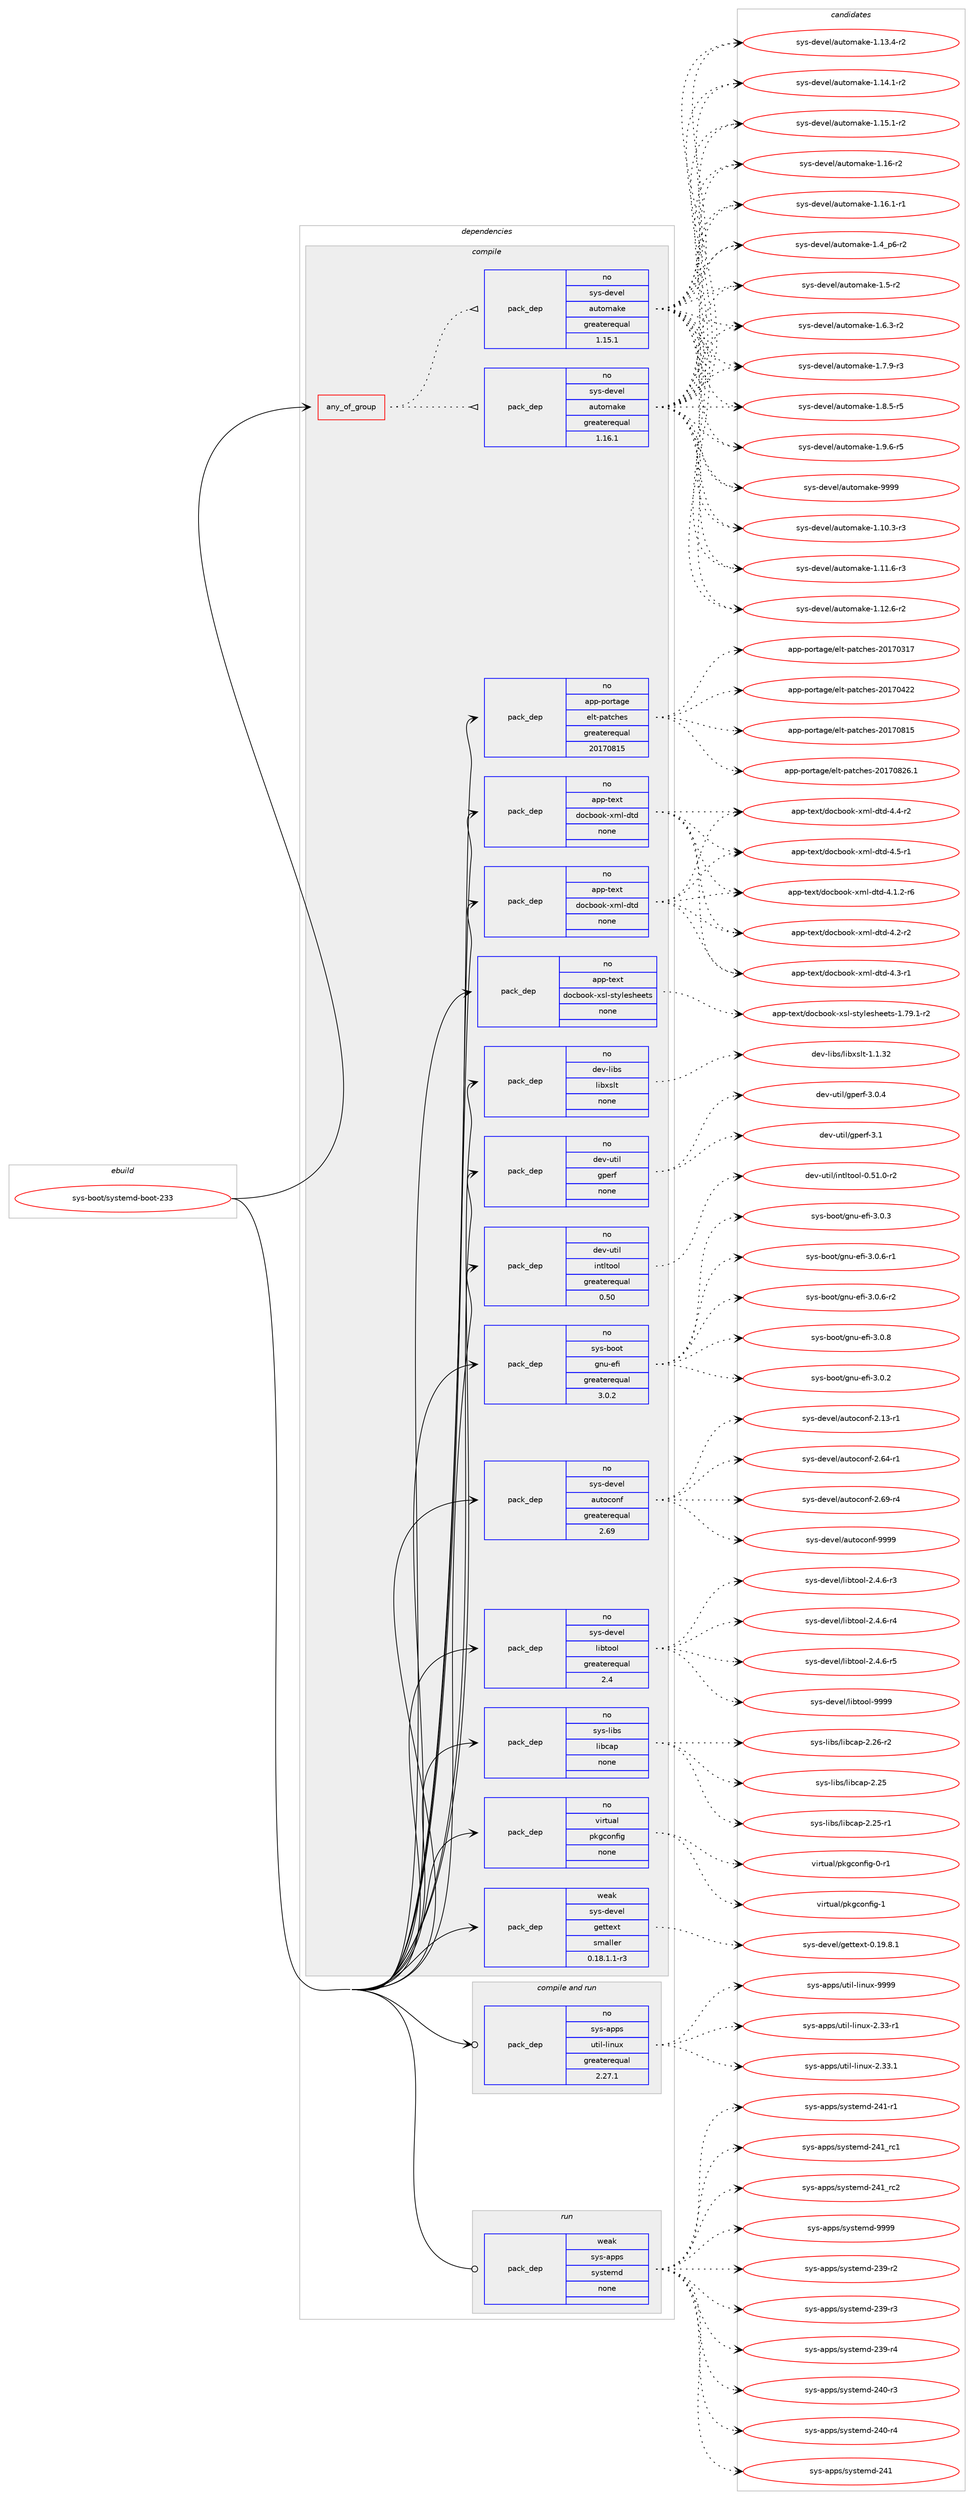 digraph prolog {

# *************
# Graph options
# *************

newrank=true;
concentrate=true;
compound=true;
graph [rankdir=LR,fontname=Helvetica,fontsize=10,ranksep=1.5];#, ranksep=2.5, nodesep=0.2];
edge  [arrowhead=vee];
node  [fontname=Helvetica,fontsize=10];

# **********
# The ebuild
# **********

subgraph cluster_leftcol {
color=gray;
rank=same;
label=<<i>ebuild</i>>;
id [label="sys-boot/systemd-boot-233", color=red, width=4, href="../sys-boot/systemd-boot-233.svg"];
}

# ****************
# The dependencies
# ****************

subgraph cluster_midcol {
color=gray;
label=<<i>dependencies</i>>;
subgraph cluster_compile {
fillcolor="#eeeeee";
style=filled;
label=<<i>compile</i>>;
subgraph any27302 {
dependency1719662 [label=<<TABLE BORDER="0" CELLBORDER="1" CELLSPACING="0" CELLPADDING="4"><TR><TD CELLPADDING="10">any_of_group</TD></TR></TABLE>>, shape=none, color=red];subgraph pack1233235 {
dependency1719663 [label=<<TABLE BORDER="0" CELLBORDER="1" CELLSPACING="0" CELLPADDING="4" WIDTH="220"><TR><TD ROWSPAN="6" CELLPADDING="30">pack_dep</TD></TR><TR><TD WIDTH="110">no</TD></TR><TR><TD>sys-devel</TD></TR><TR><TD>automake</TD></TR><TR><TD>greaterequal</TD></TR><TR><TD>1.16.1</TD></TR></TABLE>>, shape=none, color=blue];
}
dependency1719662:e -> dependency1719663:w [weight=20,style="dotted",arrowhead="oinv"];
subgraph pack1233236 {
dependency1719664 [label=<<TABLE BORDER="0" CELLBORDER="1" CELLSPACING="0" CELLPADDING="4" WIDTH="220"><TR><TD ROWSPAN="6" CELLPADDING="30">pack_dep</TD></TR><TR><TD WIDTH="110">no</TD></TR><TR><TD>sys-devel</TD></TR><TR><TD>automake</TD></TR><TR><TD>greaterequal</TD></TR><TR><TD>1.15.1</TD></TR></TABLE>>, shape=none, color=blue];
}
dependency1719662:e -> dependency1719664:w [weight=20,style="dotted",arrowhead="oinv"];
}
id:e -> dependency1719662:w [weight=20,style="solid",arrowhead="vee"];
subgraph pack1233237 {
dependency1719665 [label=<<TABLE BORDER="0" CELLBORDER="1" CELLSPACING="0" CELLPADDING="4" WIDTH="220"><TR><TD ROWSPAN="6" CELLPADDING="30">pack_dep</TD></TR><TR><TD WIDTH="110">no</TD></TR><TR><TD>app-portage</TD></TR><TR><TD>elt-patches</TD></TR><TR><TD>greaterequal</TD></TR><TR><TD>20170815</TD></TR></TABLE>>, shape=none, color=blue];
}
id:e -> dependency1719665:w [weight=20,style="solid",arrowhead="vee"];
subgraph pack1233238 {
dependency1719666 [label=<<TABLE BORDER="0" CELLBORDER="1" CELLSPACING="0" CELLPADDING="4" WIDTH="220"><TR><TD ROWSPAN="6" CELLPADDING="30">pack_dep</TD></TR><TR><TD WIDTH="110">no</TD></TR><TR><TD>app-text</TD></TR><TR><TD>docbook-xml-dtd</TD></TR><TR><TD>none</TD></TR><TR><TD></TD></TR></TABLE>>, shape=none, color=blue];
}
id:e -> dependency1719666:w [weight=20,style="solid",arrowhead="vee"];
subgraph pack1233239 {
dependency1719667 [label=<<TABLE BORDER="0" CELLBORDER="1" CELLSPACING="0" CELLPADDING="4" WIDTH="220"><TR><TD ROWSPAN="6" CELLPADDING="30">pack_dep</TD></TR><TR><TD WIDTH="110">no</TD></TR><TR><TD>app-text</TD></TR><TR><TD>docbook-xml-dtd</TD></TR><TR><TD>none</TD></TR><TR><TD></TD></TR></TABLE>>, shape=none, color=blue];
}
id:e -> dependency1719667:w [weight=20,style="solid",arrowhead="vee"];
subgraph pack1233240 {
dependency1719668 [label=<<TABLE BORDER="0" CELLBORDER="1" CELLSPACING="0" CELLPADDING="4" WIDTH="220"><TR><TD ROWSPAN="6" CELLPADDING="30">pack_dep</TD></TR><TR><TD WIDTH="110">no</TD></TR><TR><TD>app-text</TD></TR><TR><TD>docbook-xsl-stylesheets</TD></TR><TR><TD>none</TD></TR><TR><TD></TD></TR></TABLE>>, shape=none, color=blue];
}
id:e -> dependency1719668:w [weight=20,style="solid",arrowhead="vee"];
subgraph pack1233241 {
dependency1719669 [label=<<TABLE BORDER="0" CELLBORDER="1" CELLSPACING="0" CELLPADDING="4" WIDTH="220"><TR><TD ROWSPAN="6" CELLPADDING="30">pack_dep</TD></TR><TR><TD WIDTH="110">no</TD></TR><TR><TD>dev-libs</TD></TR><TR><TD>libxslt</TD></TR><TR><TD>none</TD></TR><TR><TD></TD></TR></TABLE>>, shape=none, color=blue];
}
id:e -> dependency1719669:w [weight=20,style="solid",arrowhead="vee"];
subgraph pack1233242 {
dependency1719670 [label=<<TABLE BORDER="0" CELLBORDER="1" CELLSPACING="0" CELLPADDING="4" WIDTH="220"><TR><TD ROWSPAN="6" CELLPADDING="30">pack_dep</TD></TR><TR><TD WIDTH="110">no</TD></TR><TR><TD>dev-util</TD></TR><TR><TD>gperf</TD></TR><TR><TD>none</TD></TR><TR><TD></TD></TR></TABLE>>, shape=none, color=blue];
}
id:e -> dependency1719670:w [weight=20,style="solid",arrowhead="vee"];
subgraph pack1233243 {
dependency1719671 [label=<<TABLE BORDER="0" CELLBORDER="1" CELLSPACING="0" CELLPADDING="4" WIDTH="220"><TR><TD ROWSPAN="6" CELLPADDING="30">pack_dep</TD></TR><TR><TD WIDTH="110">no</TD></TR><TR><TD>dev-util</TD></TR><TR><TD>intltool</TD></TR><TR><TD>greaterequal</TD></TR><TR><TD>0.50</TD></TR></TABLE>>, shape=none, color=blue];
}
id:e -> dependency1719671:w [weight=20,style="solid",arrowhead="vee"];
subgraph pack1233244 {
dependency1719672 [label=<<TABLE BORDER="0" CELLBORDER="1" CELLSPACING="0" CELLPADDING="4" WIDTH="220"><TR><TD ROWSPAN="6" CELLPADDING="30">pack_dep</TD></TR><TR><TD WIDTH="110">no</TD></TR><TR><TD>sys-boot</TD></TR><TR><TD>gnu-efi</TD></TR><TR><TD>greaterequal</TD></TR><TR><TD>3.0.2</TD></TR></TABLE>>, shape=none, color=blue];
}
id:e -> dependency1719672:w [weight=20,style="solid",arrowhead="vee"];
subgraph pack1233245 {
dependency1719673 [label=<<TABLE BORDER="0" CELLBORDER="1" CELLSPACING="0" CELLPADDING="4" WIDTH="220"><TR><TD ROWSPAN="6" CELLPADDING="30">pack_dep</TD></TR><TR><TD WIDTH="110">no</TD></TR><TR><TD>sys-devel</TD></TR><TR><TD>autoconf</TD></TR><TR><TD>greaterequal</TD></TR><TR><TD>2.69</TD></TR></TABLE>>, shape=none, color=blue];
}
id:e -> dependency1719673:w [weight=20,style="solid",arrowhead="vee"];
subgraph pack1233246 {
dependency1719674 [label=<<TABLE BORDER="0" CELLBORDER="1" CELLSPACING="0" CELLPADDING="4" WIDTH="220"><TR><TD ROWSPAN="6" CELLPADDING="30">pack_dep</TD></TR><TR><TD WIDTH="110">no</TD></TR><TR><TD>sys-devel</TD></TR><TR><TD>libtool</TD></TR><TR><TD>greaterequal</TD></TR><TR><TD>2.4</TD></TR></TABLE>>, shape=none, color=blue];
}
id:e -> dependency1719674:w [weight=20,style="solid",arrowhead="vee"];
subgraph pack1233247 {
dependency1719675 [label=<<TABLE BORDER="0" CELLBORDER="1" CELLSPACING="0" CELLPADDING="4" WIDTH="220"><TR><TD ROWSPAN="6" CELLPADDING="30">pack_dep</TD></TR><TR><TD WIDTH="110">no</TD></TR><TR><TD>sys-libs</TD></TR><TR><TD>libcap</TD></TR><TR><TD>none</TD></TR><TR><TD></TD></TR></TABLE>>, shape=none, color=blue];
}
id:e -> dependency1719675:w [weight=20,style="solid",arrowhead="vee"];
subgraph pack1233248 {
dependency1719676 [label=<<TABLE BORDER="0" CELLBORDER="1" CELLSPACING="0" CELLPADDING="4" WIDTH="220"><TR><TD ROWSPAN="6" CELLPADDING="30">pack_dep</TD></TR><TR><TD WIDTH="110">no</TD></TR><TR><TD>virtual</TD></TR><TR><TD>pkgconfig</TD></TR><TR><TD>none</TD></TR><TR><TD></TD></TR></TABLE>>, shape=none, color=blue];
}
id:e -> dependency1719676:w [weight=20,style="solid",arrowhead="vee"];
subgraph pack1233249 {
dependency1719677 [label=<<TABLE BORDER="0" CELLBORDER="1" CELLSPACING="0" CELLPADDING="4" WIDTH="220"><TR><TD ROWSPAN="6" CELLPADDING="30">pack_dep</TD></TR><TR><TD WIDTH="110">weak</TD></TR><TR><TD>sys-devel</TD></TR><TR><TD>gettext</TD></TR><TR><TD>smaller</TD></TR><TR><TD>0.18.1.1-r3</TD></TR></TABLE>>, shape=none, color=blue];
}
id:e -> dependency1719677:w [weight=20,style="solid",arrowhead="vee"];
}
subgraph cluster_compileandrun {
fillcolor="#eeeeee";
style=filled;
label=<<i>compile and run</i>>;
subgraph pack1233250 {
dependency1719678 [label=<<TABLE BORDER="0" CELLBORDER="1" CELLSPACING="0" CELLPADDING="4" WIDTH="220"><TR><TD ROWSPAN="6" CELLPADDING="30">pack_dep</TD></TR><TR><TD WIDTH="110">no</TD></TR><TR><TD>sys-apps</TD></TR><TR><TD>util-linux</TD></TR><TR><TD>greaterequal</TD></TR><TR><TD>2.27.1</TD></TR></TABLE>>, shape=none, color=blue];
}
id:e -> dependency1719678:w [weight=20,style="solid",arrowhead="odotvee"];
}
subgraph cluster_run {
fillcolor="#eeeeee";
style=filled;
label=<<i>run</i>>;
subgraph pack1233251 {
dependency1719679 [label=<<TABLE BORDER="0" CELLBORDER="1" CELLSPACING="0" CELLPADDING="4" WIDTH="220"><TR><TD ROWSPAN="6" CELLPADDING="30">pack_dep</TD></TR><TR><TD WIDTH="110">weak</TD></TR><TR><TD>sys-apps</TD></TR><TR><TD>systemd</TD></TR><TR><TD>none</TD></TR><TR><TD></TD></TR></TABLE>>, shape=none, color=blue];
}
id:e -> dependency1719679:w [weight=20,style="solid",arrowhead="odot"];
}
}

# **************
# The candidates
# **************

subgraph cluster_choices {
rank=same;
color=gray;
label=<<i>candidates</i>>;

subgraph choice1233235 {
color=black;
nodesep=1;
choice11512111545100101118101108479711711611110997107101454946494846514511451 [label="sys-devel/automake-1.10.3-r3", color=red, width=4,href="../sys-devel/automake-1.10.3-r3.svg"];
choice11512111545100101118101108479711711611110997107101454946494946544511451 [label="sys-devel/automake-1.11.6-r3", color=red, width=4,href="../sys-devel/automake-1.11.6-r3.svg"];
choice11512111545100101118101108479711711611110997107101454946495046544511450 [label="sys-devel/automake-1.12.6-r2", color=red, width=4,href="../sys-devel/automake-1.12.6-r2.svg"];
choice11512111545100101118101108479711711611110997107101454946495146524511450 [label="sys-devel/automake-1.13.4-r2", color=red, width=4,href="../sys-devel/automake-1.13.4-r2.svg"];
choice11512111545100101118101108479711711611110997107101454946495246494511450 [label="sys-devel/automake-1.14.1-r2", color=red, width=4,href="../sys-devel/automake-1.14.1-r2.svg"];
choice11512111545100101118101108479711711611110997107101454946495346494511450 [label="sys-devel/automake-1.15.1-r2", color=red, width=4,href="../sys-devel/automake-1.15.1-r2.svg"];
choice1151211154510010111810110847971171161111099710710145494649544511450 [label="sys-devel/automake-1.16-r2", color=red, width=4,href="../sys-devel/automake-1.16-r2.svg"];
choice11512111545100101118101108479711711611110997107101454946495446494511449 [label="sys-devel/automake-1.16.1-r1", color=red, width=4,href="../sys-devel/automake-1.16.1-r1.svg"];
choice115121115451001011181011084797117116111109971071014549465295112544511450 [label="sys-devel/automake-1.4_p6-r2", color=red, width=4,href="../sys-devel/automake-1.4_p6-r2.svg"];
choice11512111545100101118101108479711711611110997107101454946534511450 [label="sys-devel/automake-1.5-r2", color=red, width=4,href="../sys-devel/automake-1.5-r2.svg"];
choice115121115451001011181011084797117116111109971071014549465446514511450 [label="sys-devel/automake-1.6.3-r2", color=red, width=4,href="../sys-devel/automake-1.6.3-r2.svg"];
choice115121115451001011181011084797117116111109971071014549465546574511451 [label="sys-devel/automake-1.7.9-r3", color=red, width=4,href="../sys-devel/automake-1.7.9-r3.svg"];
choice115121115451001011181011084797117116111109971071014549465646534511453 [label="sys-devel/automake-1.8.5-r5", color=red, width=4,href="../sys-devel/automake-1.8.5-r5.svg"];
choice115121115451001011181011084797117116111109971071014549465746544511453 [label="sys-devel/automake-1.9.6-r5", color=red, width=4,href="../sys-devel/automake-1.9.6-r5.svg"];
choice115121115451001011181011084797117116111109971071014557575757 [label="sys-devel/automake-9999", color=red, width=4,href="../sys-devel/automake-9999.svg"];
dependency1719663:e -> choice11512111545100101118101108479711711611110997107101454946494846514511451:w [style=dotted,weight="100"];
dependency1719663:e -> choice11512111545100101118101108479711711611110997107101454946494946544511451:w [style=dotted,weight="100"];
dependency1719663:e -> choice11512111545100101118101108479711711611110997107101454946495046544511450:w [style=dotted,weight="100"];
dependency1719663:e -> choice11512111545100101118101108479711711611110997107101454946495146524511450:w [style=dotted,weight="100"];
dependency1719663:e -> choice11512111545100101118101108479711711611110997107101454946495246494511450:w [style=dotted,weight="100"];
dependency1719663:e -> choice11512111545100101118101108479711711611110997107101454946495346494511450:w [style=dotted,weight="100"];
dependency1719663:e -> choice1151211154510010111810110847971171161111099710710145494649544511450:w [style=dotted,weight="100"];
dependency1719663:e -> choice11512111545100101118101108479711711611110997107101454946495446494511449:w [style=dotted,weight="100"];
dependency1719663:e -> choice115121115451001011181011084797117116111109971071014549465295112544511450:w [style=dotted,weight="100"];
dependency1719663:e -> choice11512111545100101118101108479711711611110997107101454946534511450:w [style=dotted,weight="100"];
dependency1719663:e -> choice115121115451001011181011084797117116111109971071014549465446514511450:w [style=dotted,weight="100"];
dependency1719663:e -> choice115121115451001011181011084797117116111109971071014549465546574511451:w [style=dotted,weight="100"];
dependency1719663:e -> choice115121115451001011181011084797117116111109971071014549465646534511453:w [style=dotted,weight="100"];
dependency1719663:e -> choice115121115451001011181011084797117116111109971071014549465746544511453:w [style=dotted,weight="100"];
dependency1719663:e -> choice115121115451001011181011084797117116111109971071014557575757:w [style=dotted,weight="100"];
}
subgraph choice1233236 {
color=black;
nodesep=1;
choice11512111545100101118101108479711711611110997107101454946494846514511451 [label="sys-devel/automake-1.10.3-r3", color=red, width=4,href="../sys-devel/automake-1.10.3-r3.svg"];
choice11512111545100101118101108479711711611110997107101454946494946544511451 [label="sys-devel/automake-1.11.6-r3", color=red, width=4,href="../sys-devel/automake-1.11.6-r3.svg"];
choice11512111545100101118101108479711711611110997107101454946495046544511450 [label="sys-devel/automake-1.12.6-r2", color=red, width=4,href="../sys-devel/automake-1.12.6-r2.svg"];
choice11512111545100101118101108479711711611110997107101454946495146524511450 [label="sys-devel/automake-1.13.4-r2", color=red, width=4,href="../sys-devel/automake-1.13.4-r2.svg"];
choice11512111545100101118101108479711711611110997107101454946495246494511450 [label="sys-devel/automake-1.14.1-r2", color=red, width=4,href="../sys-devel/automake-1.14.1-r2.svg"];
choice11512111545100101118101108479711711611110997107101454946495346494511450 [label="sys-devel/automake-1.15.1-r2", color=red, width=4,href="../sys-devel/automake-1.15.1-r2.svg"];
choice1151211154510010111810110847971171161111099710710145494649544511450 [label="sys-devel/automake-1.16-r2", color=red, width=4,href="../sys-devel/automake-1.16-r2.svg"];
choice11512111545100101118101108479711711611110997107101454946495446494511449 [label="sys-devel/automake-1.16.1-r1", color=red, width=4,href="../sys-devel/automake-1.16.1-r1.svg"];
choice115121115451001011181011084797117116111109971071014549465295112544511450 [label="sys-devel/automake-1.4_p6-r2", color=red, width=4,href="../sys-devel/automake-1.4_p6-r2.svg"];
choice11512111545100101118101108479711711611110997107101454946534511450 [label="sys-devel/automake-1.5-r2", color=red, width=4,href="../sys-devel/automake-1.5-r2.svg"];
choice115121115451001011181011084797117116111109971071014549465446514511450 [label="sys-devel/automake-1.6.3-r2", color=red, width=4,href="../sys-devel/automake-1.6.3-r2.svg"];
choice115121115451001011181011084797117116111109971071014549465546574511451 [label="sys-devel/automake-1.7.9-r3", color=red, width=4,href="../sys-devel/automake-1.7.9-r3.svg"];
choice115121115451001011181011084797117116111109971071014549465646534511453 [label="sys-devel/automake-1.8.5-r5", color=red, width=4,href="../sys-devel/automake-1.8.5-r5.svg"];
choice115121115451001011181011084797117116111109971071014549465746544511453 [label="sys-devel/automake-1.9.6-r5", color=red, width=4,href="../sys-devel/automake-1.9.6-r5.svg"];
choice115121115451001011181011084797117116111109971071014557575757 [label="sys-devel/automake-9999", color=red, width=4,href="../sys-devel/automake-9999.svg"];
dependency1719664:e -> choice11512111545100101118101108479711711611110997107101454946494846514511451:w [style=dotted,weight="100"];
dependency1719664:e -> choice11512111545100101118101108479711711611110997107101454946494946544511451:w [style=dotted,weight="100"];
dependency1719664:e -> choice11512111545100101118101108479711711611110997107101454946495046544511450:w [style=dotted,weight="100"];
dependency1719664:e -> choice11512111545100101118101108479711711611110997107101454946495146524511450:w [style=dotted,weight="100"];
dependency1719664:e -> choice11512111545100101118101108479711711611110997107101454946495246494511450:w [style=dotted,weight="100"];
dependency1719664:e -> choice11512111545100101118101108479711711611110997107101454946495346494511450:w [style=dotted,weight="100"];
dependency1719664:e -> choice1151211154510010111810110847971171161111099710710145494649544511450:w [style=dotted,weight="100"];
dependency1719664:e -> choice11512111545100101118101108479711711611110997107101454946495446494511449:w [style=dotted,weight="100"];
dependency1719664:e -> choice115121115451001011181011084797117116111109971071014549465295112544511450:w [style=dotted,weight="100"];
dependency1719664:e -> choice11512111545100101118101108479711711611110997107101454946534511450:w [style=dotted,weight="100"];
dependency1719664:e -> choice115121115451001011181011084797117116111109971071014549465446514511450:w [style=dotted,weight="100"];
dependency1719664:e -> choice115121115451001011181011084797117116111109971071014549465546574511451:w [style=dotted,weight="100"];
dependency1719664:e -> choice115121115451001011181011084797117116111109971071014549465646534511453:w [style=dotted,weight="100"];
dependency1719664:e -> choice115121115451001011181011084797117116111109971071014549465746544511453:w [style=dotted,weight="100"];
dependency1719664:e -> choice115121115451001011181011084797117116111109971071014557575757:w [style=dotted,weight="100"];
}
subgraph choice1233237 {
color=black;
nodesep=1;
choice97112112451121111141169710310147101108116451129711699104101115455048495548514955 [label="app-portage/elt-patches-20170317", color=red, width=4,href="../app-portage/elt-patches-20170317.svg"];
choice97112112451121111141169710310147101108116451129711699104101115455048495548525050 [label="app-portage/elt-patches-20170422", color=red, width=4,href="../app-portage/elt-patches-20170422.svg"];
choice97112112451121111141169710310147101108116451129711699104101115455048495548564953 [label="app-portage/elt-patches-20170815", color=red, width=4,href="../app-portage/elt-patches-20170815.svg"];
choice971121124511211111411697103101471011081164511297116991041011154550484955485650544649 [label="app-portage/elt-patches-20170826.1", color=red, width=4,href="../app-portage/elt-patches-20170826.1.svg"];
dependency1719665:e -> choice97112112451121111141169710310147101108116451129711699104101115455048495548514955:w [style=dotted,weight="100"];
dependency1719665:e -> choice97112112451121111141169710310147101108116451129711699104101115455048495548525050:w [style=dotted,weight="100"];
dependency1719665:e -> choice97112112451121111141169710310147101108116451129711699104101115455048495548564953:w [style=dotted,weight="100"];
dependency1719665:e -> choice971121124511211111411697103101471011081164511297116991041011154550484955485650544649:w [style=dotted,weight="100"];
}
subgraph choice1233238 {
color=black;
nodesep=1;
choice971121124511610112011647100111999811111110745120109108451001161004552464946504511454 [label="app-text/docbook-xml-dtd-4.1.2-r6", color=red, width=4,href="../app-text/docbook-xml-dtd-4.1.2-r6.svg"];
choice97112112451161011201164710011199981111111074512010910845100116100455246504511450 [label="app-text/docbook-xml-dtd-4.2-r2", color=red, width=4,href="../app-text/docbook-xml-dtd-4.2-r2.svg"];
choice97112112451161011201164710011199981111111074512010910845100116100455246514511449 [label="app-text/docbook-xml-dtd-4.3-r1", color=red, width=4,href="../app-text/docbook-xml-dtd-4.3-r1.svg"];
choice97112112451161011201164710011199981111111074512010910845100116100455246524511450 [label="app-text/docbook-xml-dtd-4.4-r2", color=red, width=4,href="../app-text/docbook-xml-dtd-4.4-r2.svg"];
choice97112112451161011201164710011199981111111074512010910845100116100455246534511449 [label="app-text/docbook-xml-dtd-4.5-r1", color=red, width=4,href="../app-text/docbook-xml-dtd-4.5-r1.svg"];
dependency1719666:e -> choice971121124511610112011647100111999811111110745120109108451001161004552464946504511454:w [style=dotted,weight="100"];
dependency1719666:e -> choice97112112451161011201164710011199981111111074512010910845100116100455246504511450:w [style=dotted,weight="100"];
dependency1719666:e -> choice97112112451161011201164710011199981111111074512010910845100116100455246514511449:w [style=dotted,weight="100"];
dependency1719666:e -> choice97112112451161011201164710011199981111111074512010910845100116100455246524511450:w [style=dotted,weight="100"];
dependency1719666:e -> choice97112112451161011201164710011199981111111074512010910845100116100455246534511449:w [style=dotted,weight="100"];
}
subgraph choice1233239 {
color=black;
nodesep=1;
choice971121124511610112011647100111999811111110745120109108451001161004552464946504511454 [label="app-text/docbook-xml-dtd-4.1.2-r6", color=red, width=4,href="../app-text/docbook-xml-dtd-4.1.2-r6.svg"];
choice97112112451161011201164710011199981111111074512010910845100116100455246504511450 [label="app-text/docbook-xml-dtd-4.2-r2", color=red, width=4,href="../app-text/docbook-xml-dtd-4.2-r2.svg"];
choice97112112451161011201164710011199981111111074512010910845100116100455246514511449 [label="app-text/docbook-xml-dtd-4.3-r1", color=red, width=4,href="../app-text/docbook-xml-dtd-4.3-r1.svg"];
choice97112112451161011201164710011199981111111074512010910845100116100455246524511450 [label="app-text/docbook-xml-dtd-4.4-r2", color=red, width=4,href="../app-text/docbook-xml-dtd-4.4-r2.svg"];
choice97112112451161011201164710011199981111111074512010910845100116100455246534511449 [label="app-text/docbook-xml-dtd-4.5-r1", color=red, width=4,href="../app-text/docbook-xml-dtd-4.5-r1.svg"];
dependency1719667:e -> choice971121124511610112011647100111999811111110745120109108451001161004552464946504511454:w [style=dotted,weight="100"];
dependency1719667:e -> choice97112112451161011201164710011199981111111074512010910845100116100455246504511450:w [style=dotted,weight="100"];
dependency1719667:e -> choice97112112451161011201164710011199981111111074512010910845100116100455246514511449:w [style=dotted,weight="100"];
dependency1719667:e -> choice97112112451161011201164710011199981111111074512010910845100116100455246524511450:w [style=dotted,weight="100"];
dependency1719667:e -> choice97112112451161011201164710011199981111111074512010910845100116100455246534511449:w [style=dotted,weight="100"];
}
subgraph choice1233240 {
color=black;
nodesep=1;
choice97112112451161011201164710011199981111111074512011510845115116121108101115104101101116115454946555746494511450 [label="app-text/docbook-xsl-stylesheets-1.79.1-r2", color=red, width=4,href="../app-text/docbook-xsl-stylesheets-1.79.1-r2.svg"];
dependency1719668:e -> choice97112112451161011201164710011199981111111074512011510845115116121108101115104101101116115454946555746494511450:w [style=dotted,weight="100"];
}
subgraph choice1233241 {
color=black;
nodesep=1;
choice1001011184510810598115471081059812011510811645494649465150 [label="dev-libs/libxslt-1.1.32", color=red, width=4,href="../dev-libs/libxslt-1.1.32.svg"];
dependency1719669:e -> choice1001011184510810598115471081059812011510811645494649465150:w [style=dotted,weight="100"];
}
subgraph choice1233242 {
color=black;
nodesep=1;
choice1001011184511711610510847103112101114102455146484652 [label="dev-util/gperf-3.0.4", color=red, width=4,href="../dev-util/gperf-3.0.4.svg"];
choice100101118451171161051084710311210111410245514649 [label="dev-util/gperf-3.1", color=red, width=4,href="../dev-util/gperf-3.1.svg"];
dependency1719670:e -> choice1001011184511711610510847103112101114102455146484652:w [style=dotted,weight="100"];
dependency1719670:e -> choice100101118451171161051084710311210111410245514649:w [style=dotted,weight="100"];
}
subgraph choice1233243 {
color=black;
nodesep=1;
choice1001011184511711610510847105110116108116111111108454846534946484511450 [label="dev-util/intltool-0.51.0-r2", color=red, width=4,href="../dev-util/intltool-0.51.0-r2.svg"];
dependency1719671:e -> choice1001011184511711610510847105110116108116111111108454846534946484511450:w [style=dotted,weight="100"];
}
subgraph choice1233244 {
color=black;
nodesep=1;
choice11512111545981111111164710311011745101102105455146484650 [label="sys-boot/gnu-efi-3.0.2", color=red, width=4,href="../sys-boot/gnu-efi-3.0.2.svg"];
choice11512111545981111111164710311011745101102105455146484651 [label="sys-boot/gnu-efi-3.0.3", color=red, width=4,href="../sys-boot/gnu-efi-3.0.3.svg"];
choice115121115459811111111647103110117451011021054551464846544511449 [label="sys-boot/gnu-efi-3.0.6-r1", color=red, width=4,href="../sys-boot/gnu-efi-3.0.6-r1.svg"];
choice115121115459811111111647103110117451011021054551464846544511450 [label="sys-boot/gnu-efi-3.0.6-r2", color=red, width=4,href="../sys-boot/gnu-efi-3.0.6-r2.svg"];
choice11512111545981111111164710311011745101102105455146484656 [label="sys-boot/gnu-efi-3.0.8", color=red, width=4,href="../sys-boot/gnu-efi-3.0.8.svg"];
dependency1719672:e -> choice11512111545981111111164710311011745101102105455146484650:w [style=dotted,weight="100"];
dependency1719672:e -> choice11512111545981111111164710311011745101102105455146484651:w [style=dotted,weight="100"];
dependency1719672:e -> choice115121115459811111111647103110117451011021054551464846544511449:w [style=dotted,weight="100"];
dependency1719672:e -> choice115121115459811111111647103110117451011021054551464846544511450:w [style=dotted,weight="100"];
dependency1719672:e -> choice11512111545981111111164710311011745101102105455146484656:w [style=dotted,weight="100"];
}
subgraph choice1233245 {
color=black;
nodesep=1;
choice1151211154510010111810110847971171161119911111010245504649514511449 [label="sys-devel/autoconf-2.13-r1", color=red, width=4,href="../sys-devel/autoconf-2.13-r1.svg"];
choice1151211154510010111810110847971171161119911111010245504654524511449 [label="sys-devel/autoconf-2.64-r1", color=red, width=4,href="../sys-devel/autoconf-2.64-r1.svg"];
choice1151211154510010111810110847971171161119911111010245504654574511452 [label="sys-devel/autoconf-2.69-r4", color=red, width=4,href="../sys-devel/autoconf-2.69-r4.svg"];
choice115121115451001011181011084797117116111991111101024557575757 [label="sys-devel/autoconf-9999", color=red, width=4,href="../sys-devel/autoconf-9999.svg"];
dependency1719673:e -> choice1151211154510010111810110847971171161119911111010245504649514511449:w [style=dotted,weight="100"];
dependency1719673:e -> choice1151211154510010111810110847971171161119911111010245504654524511449:w [style=dotted,weight="100"];
dependency1719673:e -> choice1151211154510010111810110847971171161119911111010245504654574511452:w [style=dotted,weight="100"];
dependency1719673:e -> choice115121115451001011181011084797117116111991111101024557575757:w [style=dotted,weight="100"];
}
subgraph choice1233246 {
color=black;
nodesep=1;
choice1151211154510010111810110847108105981161111111084550465246544511451 [label="sys-devel/libtool-2.4.6-r3", color=red, width=4,href="../sys-devel/libtool-2.4.6-r3.svg"];
choice1151211154510010111810110847108105981161111111084550465246544511452 [label="sys-devel/libtool-2.4.6-r4", color=red, width=4,href="../sys-devel/libtool-2.4.6-r4.svg"];
choice1151211154510010111810110847108105981161111111084550465246544511453 [label="sys-devel/libtool-2.4.6-r5", color=red, width=4,href="../sys-devel/libtool-2.4.6-r5.svg"];
choice1151211154510010111810110847108105981161111111084557575757 [label="sys-devel/libtool-9999", color=red, width=4,href="../sys-devel/libtool-9999.svg"];
dependency1719674:e -> choice1151211154510010111810110847108105981161111111084550465246544511451:w [style=dotted,weight="100"];
dependency1719674:e -> choice1151211154510010111810110847108105981161111111084550465246544511452:w [style=dotted,weight="100"];
dependency1719674:e -> choice1151211154510010111810110847108105981161111111084550465246544511453:w [style=dotted,weight="100"];
dependency1719674:e -> choice1151211154510010111810110847108105981161111111084557575757:w [style=dotted,weight="100"];
}
subgraph choice1233247 {
color=black;
nodesep=1;
choice1151211154510810598115471081059899971124550465053 [label="sys-libs/libcap-2.25", color=red, width=4,href="../sys-libs/libcap-2.25.svg"];
choice11512111545108105981154710810598999711245504650534511449 [label="sys-libs/libcap-2.25-r1", color=red, width=4,href="../sys-libs/libcap-2.25-r1.svg"];
choice11512111545108105981154710810598999711245504650544511450 [label="sys-libs/libcap-2.26-r2", color=red, width=4,href="../sys-libs/libcap-2.26-r2.svg"];
dependency1719675:e -> choice1151211154510810598115471081059899971124550465053:w [style=dotted,weight="100"];
dependency1719675:e -> choice11512111545108105981154710810598999711245504650534511449:w [style=dotted,weight="100"];
dependency1719675:e -> choice11512111545108105981154710810598999711245504650544511450:w [style=dotted,weight="100"];
}
subgraph choice1233248 {
color=black;
nodesep=1;
choice11810511411611797108471121071039911111010210510345484511449 [label="virtual/pkgconfig-0-r1", color=red, width=4,href="../virtual/pkgconfig-0-r1.svg"];
choice1181051141161179710847112107103991111101021051034549 [label="virtual/pkgconfig-1", color=red, width=4,href="../virtual/pkgconfig-1.svg"];
dependency1719676:e -> choice11810511411611797108471121071039911111010210510345484511449:w [style=dotted,weight="100"];
dependency1719676:e -> choice1181051141161179710847112107103991111101021051034549:w [style=dotted,weight="100"];
}
subgraph choice1233249 {
color=black;
nodesep=1;
choice1151211154510010111810110847103101116116101120116454846495746564649 [label="sys-devel/gettext-0.19.8.1", color=red, width=4,href="../sys-devel/gettext-0.19.8.1.svg"];
dependency1719677:e -> choice1151211154510010111810110847103101116116101120116454846495746564649:w [style=dotted,weight="100"];
}
subgraph choice1233250 {
color=black;
nodesep=1;
choice1151211154597112112115471171161051084510810511011712045504651514511449 [label="sys-apps/util-linux-2.33-r1", color=red, width=4,href="../sys-apps/util-linux-2.33-r1.svg"];
choice1151211154597112112115471171161051084510810511011712045504651514649 [label="sys-apps/util-linux-2.33.1", color=red, width=4,href="../sys-apps/util-linux-2.33.1.svg"];
choice115121115459711211211547117116105108451081051101171204557575757 [label="sys-apps/util-linux-9999", color=red, width=4,href="../sys-apps/util-linux-9999.svg"];
dependency1719678:e -> choice1151211154597112112115471171161051084510810511011712045504651514511449:w [style=dotted,weight="100"];
dependency1719678:e -> choice1151211154597112112115471171161051084510810511011712045504651514649:w [style=dotted,weight="100"];
dependency1719678:e -> choice115121115459711211211547117116105108451081051101171204557575757:w [style=dotted,weight="100"];
}
subgraph choice1233251 {
color=black;
nodesep=1;
choice115121115459711211211547115121115116101109100455051574511450 [label="sys-apps/systemd-239-r2", color=red, width=4,href="../sys-apps/systemd-239-r2.svg"];
choice115121115459711211211547115121115116101109100455051574511451 [label="sys-apps/systemd-239-r3", color=red, width=4,href="../sys-apps/systemd-239-r3.svg"];
choice115121115459711211211547115121115116101109100455051574511452 [label="sys-apps/systemd-239-r4", color=red, width=4,href="../sys-apps/systemd-239-r4.svg"];
choice115121115459711211211547115121115116101109100455052484511451 [label="sys-apps/systemd-240-r3", color=red, width=4,href="../sys-apps/systemd-240-r3.svg"];
choice115121115459711211211547115121115116101109100455052484511452 [label="sys-apps/systemd-240-r4", color=red, width=4,href="../sys-apps/systemd-240-r4.svg"];
choice11512111545971121121154711512111511610110910045505249 [label="sys-apps/systemd-241", color=red, width=4,href="../sys-apps/systemd-241.svg"];
choice115121115459711211211547115121115116101109100455052494511449 [label="sys-apps/systemd-241-r1", color=red, width=4,href="../sys-apps/systemd-241-r1.svg"];
choice11512111545971121121154711512111511610110910045505249951149949 [label="sys-apps/systemd-241_rc1", color=red, width=4,href="../sys-apps/systemd-241_rc1.svg"];
choice11512111545971121121154711512111511610110910045505249951149950 [label="sys-apps/systemd-241_rc2", color=red, width=4,href="../sys-apps/systemd-241_rc2.svg"];
choice1151211154597112112115471151211151161011091004557575757 [label="sys-apps/systemd-9999", color=red, width=4,href="../sys-apps/systemd-9999.svg"];
dependency1719679:e -> choice115121115459711211211547115121115116101109100455051574511450:w [style=dotted,weight="100"];
dependency1719679:e -> choice115121115459711211211547115121115116101109100455051574511451:w [style=dotted,weight="100"];
dependency1719679:e -> choice115121115459711211211547115121115116101109100455051574511452:w [style=dotted,weight="100"];
dependency1719679:e -> choice115121115459711211211547115121115116101109100455052484511451:w [style=dotted,weight="100"];
dependency1719679:e -> choice115121115459711211211547115121115116101109100455052484511452:w [style=dotted,weight="100"];
dependency1719679:e -> choice11512111545971121121154711512111511610110910045505249:w [style=dotted,weight="100"];
dependency1719679:e -> choice115121115459711211211547115121115116101109100455052494511449:w [style=dotted,weight="100"];
dependency1719679:e -> choice11512111545971121121154711512111511610110910045505249951149949:w [style=dotted,weight="100"];
dependency1719679:e -> choice11512111545971121121154711512111511610110910045505249951149950:w [style=dotted,weight="100"];
dependency1719679:e -> choice1151211154597112112115471151211151161011091004557575757:w [style=dotted,weight="100"];
}
}

}
